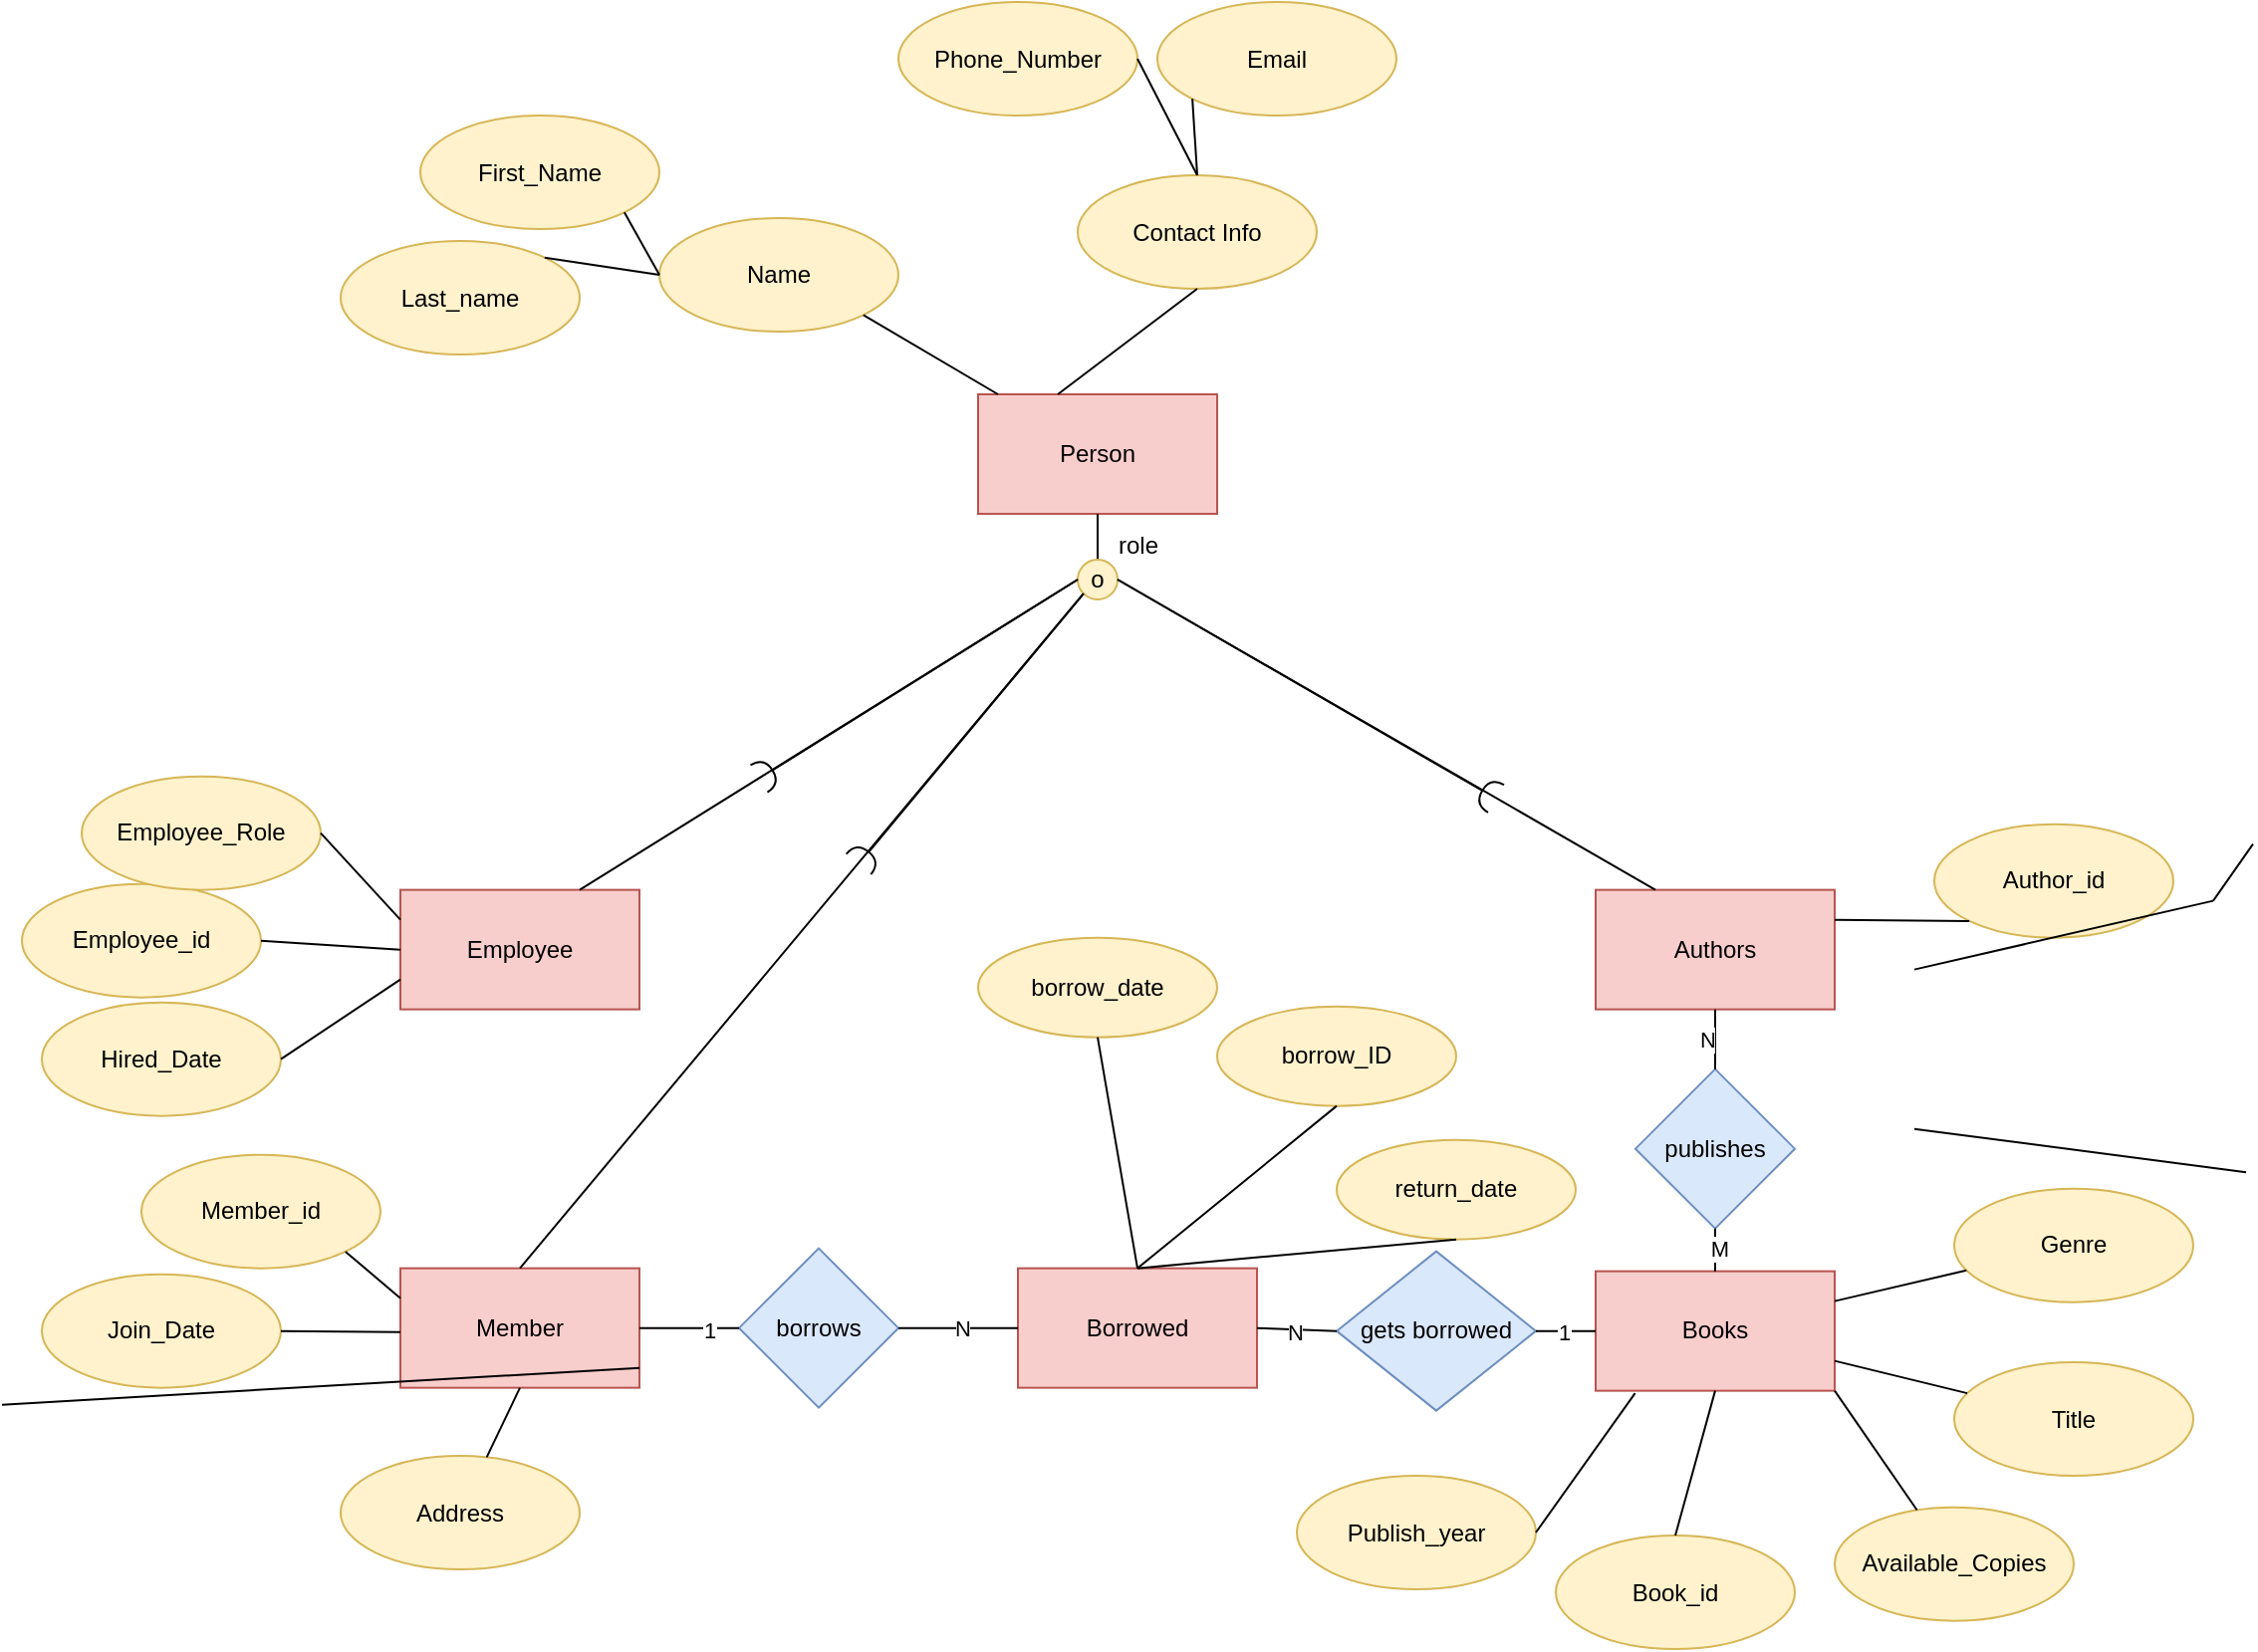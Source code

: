 <mxfile version="24.3.1" type="device">
  <diagram name="Page-1" id="1fcy4GSt3YCt3o32iw6c">
    <mxGraphModel dx="1134" dy="146" grid="1" gridSize="10" guides="1" tooltips="1" connect="1" arrows="1" fold="1" page="1" pageScale="1" pageWidth="850" pageHeight="1100" math="0" shadow="0">
      <root>
        <mxCell id="0" />
        <mxCell id="1" parent="0" />
        <mxCell id="-2vKSIIsbiajAvd41ciG-32" value="Person" style="rounded=0;whiteSpace=wrap;html=1;fillColor=#f8cecc;strokeColor=#b85450;" vertex="1" parent="1">
          <mxGeometry x="430" y="637" width="120" height="60" as="geometry" />
        </mxCell>
        <mxCell id="-2vKSIIsbiajAvd41ciG-36" value="" style="ellipse;whiteSpace=wrap;html=1;align=center;aspect=fixed;fillColor=none;strokeColor=none;resizable=0;perimeter=centerPerimeter;rotatable=0;allowArrows=0;points=[];outlineConnect=1;" vertex="1" parent="1">
          <mxGeometry x="500" y="627" width="10" height="10" as="geometry" />
        </mxCell>
        <mxCell id="-2vKSIIsbiajAvd41ciG-39" value="" style="ellipse;whiteSpace=wrap;html=1;align=center;aspect=fixed;fillColor=none;strokeColor=none;resizable=0;perimeter=centerPerimeter;rotatable=0;allowArrows=0;points=[];outlineConnect=1;" vertex="1" parent="1">
          <mxGeometry x="660" y="670" width="10" height="10" as="geometry" />
        </mxCell>
        <mxCell id="-2vKSIIsbiajAvd41ciG-47" value="" style="endArrow=none;html=1;rounded=0;entryX=0.5;entryY=1;entryDx=0;entryDy=0;" edge="1" parent="1" target="-2vKSIIsbiajAvd41ciG-32">
          <mxGeometry width="50" height="50" relative="1" as="geometry">
            <mxPoint x="490" y="720" as="sourcePoint" />
            <mxPoint x="510" y="830" as="targetPoint" />
          </mxGeometry>
        </mxCell>
        <mxCell id="-2vKSIIsbiajAvd41ciG-49" value="o" style="ellipse;whiteSpace=wrap;html=1;aspect=fixed;fillColor=#fff2cc;strokeColor=#d6b656;" vertex="1" parent="1">
          <mxGeometry x="480" y="720" width="20" height="20" as="geometry" />
        </mxCell>
        <mxCell id="-2vKSIIsbiajAvd41ciG-50" value="Authors" style="rounded=0;whiteSpace=wrap;html=1;fillColor=#f8cecc;strokeColor=#b85450;" vertex="1" parent="1">
          <mxGeometry x="740" y="885.82" width="120" height="60" as="geometry" />
        </mxCell>
        <mxCell id="-2vKSIIsbiajAvd41ciG-51" value="Employee" style="rounded=0;whiteSpace=wrap;html=1;fillColor=#f8cecc;strokeColor=#b85450;" vertex="1" parent="1">
          <mxGeometry x="140" y="885.82" width="120" height="60" as="geometry" />
        </mxCell>
        <mxCell id="-2vKSIIsbiajAvd41ciG-52" value="Member" style="rounded=0;whiteSpace=wrap;html=1;fillColor=#f8cecc;strokeColor=#b85450;" vertex="1" parent="1">
          <mxGeometry x="140" y="1075.82" width="120" height="60" as="geometry" />
        </mxCell>
        <mxCell id="-2vKSIIsbiajAvd41ciG-53" value="Borrowed" style="rounded=0;whiteSpace=wrap;html=1;fillColor=#f8cecc;strokeColor=#b85450;" vertex="1" parent="1">
          <mxGeometry x="450" y="1075.82" width="120" height="60" as="geometry" />
        </mxCell>
        <mxCell id="-2vKSIIsbiajAvd41ciG-54" value="Books" style="rounded=0;whiteSpace=wrap;html=1;fillColor=#f8cecc;strokeColor=#b85450;" vertex="1" parent="1">
          <mxGeometry x="740" y="1077.32" width="120" height="60" as="geometry" />
        </mxCell>
        <mxCell id="-2vKSIIsbiajAvd41ciG-55" value="publishes" style="rhombus;whiteSpace=wrap;html=1;fillColor=#dae8fc;strokeColor=#6c8ebf;" vertex="1" parent="1">
          <mxGeometry x="760" y="975.82" width="80" height="80" as="geometry" />
        </mxCell>
        <mxCell id="-2vKSIIsbiajAvd41ciG-56" value="" style="endArrow=none;html=1;rounded=0;exitX=0.5;exitY=0;exitDx=0;exitDy=0;entryX=0.5;entryY=1;entryDx=0;entryDy=0;" edge="1" parent="1" source="-2vKSIIsbiajAvd41ciG-55" target="-2vKSIIsbiajAvd41ciG-50">
          <mxGeometry width="50" height="50" relative="1" as="geometry">
            <mxPoint x="410" y="995.82" as="sourcePoint" />
            <mxPoint x="460" y="945.82" as="targetPoint" />
          </mxGeometry>
        </mxCell>
        <mxCell id="-2vKSIIsbiajAvd41ciG-57" value="N" style="edgeLabel;html=1;align=center;verticalAlign=middle;resizable=0;points=[];" connectable="0" vertex="1" parent="-2vKSIIsbiajAvd41ciG-56">
          <mxGeometry x="0.074" y="4" relative="1" as="geometry">
            <mxPoint y="1" as="offset" />
          </mxGeometry>
        </mxCell>
        <mxCell id="-2vKSIIsbiajAvd41ciG-58" value="borrow_ID" style="ellipse;whiteSpace=wrap;html=1;fillColor=#fff2cc;strokeColor=#d6b656;" vertex="1" parent="1">
          <mxGeometry x="550" y="944.32" width="120" height="50" as="geometry" />
        </mxCell>
        <mxCell id="-2vKSIIsbiajAvd41ciG-61" value="borrow_date" style="ellipse;whiteSpace=wrap;html=1;fillColor=#fff2cc;strokeColor=#d6b656;" vertex="1" parent="1">
          <mxGeometry x="430" y="909.82" width="120" height="50" as="geometry" />
        </mxCell>
        <mxCell id="-2vKSIIsbiajAvd41ciG-62" value="return_date" style="ellipse;whiteSpace=wrap;html=1;fillColor=#fff2cc;strokeColor=#d6b656;" vertex="1" parent="1">
          <mxGeometry x="610" y="1011.32" width="120" height="50" as="geometry" />
        </mxCell>
        <mxCell id="-2vKSIIsbiajAvd41ciG-63" value="" style="endArrow=none;html=1;rounded=0;exitX=0.5;exitY=0;exitDx=0;exitDy=0;entryX=0.5;entryY=1;entryDx=0;entryDy=0;" edge="1" parent="1" source="-2vKSIIsbiajAvd41ciG-53" target="-2vKSIIsbiajAvd41ciG-62">
          <mxGeometry width="50" height="50" relative="1" as="geometry">
            <mxPoint x="720" y="1184.32" as="sourcePoint" />
            <mxPoint x="770" y="1134.32" as="targetPoint" />
          </mxGeometry>
        </mxCell>
        <mxCell id="-2vKSIIsbiajAvd41ciG-64" value="" style="endArrow=none;html=1;rounded=0;exitX=0.5;exitY=0;exitDx=0;exitDy=0;entryX=0.5;entryY=1;entryDx=0;entryDy=0;" edge="1" parent="1" source="-2vKSIIsbiajAvd41ciG-53" target="-2vKSIIsbiajAvd41ciG-61">
          <mxGeometry width="50" height="50" relative="1" as="geometry">
            <mxPoint x="720" y="1184.32" as="sourcePoint" />
            <mxPoint x="770" y="1134.32" as="targetPoint" />
          </mxGeometry>
        </mxCell>
        <mxCell id="-2vKSIIsbiajAvd41ciG-67" value="" style="endArrow=none;html=1;rounded=0;exitX=0.5;exitY=1;exitDx=0;exitDy=0;entryX=0.5;entryY=0;entryDx=0;entryDy=0;" edge="1" parent="1" source="-2vKSIIsbiajAvd41ciG-58" target="-2vKSIIsbiajAvd41ciG-53">
          <mxGeometry width="50" height="50" relative="1" as="geometry">
            <mxPoint x="390" y="1134.32" as="sourcePoint" />
            <mxPoint x="440" y="1084.32" as="targetPoint" />
          </mxGeometry>
        </mxCell>
        <mxCell id="-2vKSIIsbiajAvd41ciG-69" value="Member_id" style="ellipse;whiteSpace=wrap;html=1;fillColor=#fff2cc;strokeColor=#d6b656;" vertex="1" parent="1">
          <mxGeometry x="10" y="1018.82" width="120" height="57" as="geometry" />
        </mxCell>
        <mxCell id="-2vKSIIsbiajAvd41ciG-70" value="Join_Date" style="ellipse;whiteSpace=wrap;html=1;fillColor=#fff2cc;strokeColor=#d6b656;" vertex="1" parent="1">
          <mxGeometry x="-40" y="1078.82" width="120" height="57" as="geometry" />
        </mxCell>
        <mxCell id="-2vKSIIsbiajAvd41ciG-71" value="Address" style="ellipse;whiteSpace=wrap;html=1;fillColor=#fff2cc;strokeColor=#d6b656;" vertex="1" parent="1">
          <mxGeometry x="110" y="1170" width="120" height="57" as="geometry" />
        </mxCell>
        <mxCell id="-2vKSIIsbiajAvd41ciG-72" style="edgeStyle=orthogonalEdgeStyle;rounded=0;orthogonalLoop=1;jettySize=auto;html=1;exitX=0.5;exitY=1;exitDx=0;exitDy=0;" edge="1" parent="1" source="-2vKSIIsbiajAvd41ciG-71" target="-2vKSIIsbiajAvd41ciG-71">
          <mxGeometry relative="1" as="geometry" />
        </mxCell>
        <mxCell id="-2vKSIIsbiajAvd41ciG-76" value="" style="endArrow=none;html=1;rounded=0;entryX=1;entryY=0.5;entryDx=0;entryDy=0;" edge="1" parent="1" target="-2vKSIIsbiajAvd41ciG-70">
          <mxGeometry relative="1" as="geometry">
            <mxPoint x="140" y="1107.82" as="sourcePoint" />
            <mxPoint x="260" y="1125.82" as="targetPoint" />
          </mxGeometry>
        </mxCell>
        <mxCell id="-2vKSIIsbiajAvd41ciG-77" value="" style="endArrow=none;html=1;rounded=0;entryX=0;entryY=0.25;entryDx=0;entryDy=0;exitX=1;exitY=1;exitDx=0;exitDy=0;" edge="1" parent="1" source="-2vKSIIsbiajAvd41ciG-69" target="-2vKSIIsbiajAvd41ciG-52">
          <mxGeometry relative="1" as="geometry">
            <mxPoint x="100" y="1125.82" as="sourcePoint" />
            <mxPoint x="260" y="1125.82" as="targetPoint" />
          </mxGeometry>
        </mxCell>
        <mxCell id="-2vKSIIsbiajAvd41ciG-79" value="" style="endArrow=none;html=1;rounded=0;exitX=0.5;exitY=1;exitDx=0;exitDy=0;" edge="1" parent="1" source="-2vKSIIsbiajAvd41ciG-52" target="-2vKSIIsbiajAvd41ciG-71">
          <mxGeometry relative="1" as="geometry">
            <mxPoint x="100" y="1125.82" as="sourcePoint" />
            <mxPoint x="260" y="1125.82" as="targetPoint" />
          </mxGeometry>
        </mxCell>
        <mxCell id="-2vKSIIsbiajAvd41ciG-80" value="" style="endArrow=none;html=1;rounded=0;exitX=1;exitY=0.5;exitDx=0;exitDy=0;entryX=0;entryY=0;entryDx=0;entryDy=0;" edge="1" parent="1" target="-2vKSIIsbiajAvd41ciG-68">
          <mxGeometry relative="1" as="geometry">
            <mxPoint x="-60.0" y="1144.32" as="sourcePoint" />
            <mxPoint x="260" y="1125.82" as="targetPoint" />
          </mxGeometry>
        </mxCell>
        <mxCell id="-2vKSIIsbiajAvd41ciG-82" value="Genre" style="ellipse;whiteSpace=wrap;html=1;fillColor=#fff2cc;strokeColor=#d6b656;" vertex="1" parent="1">
          <mxGeometry x="920" y="1035.82" width="120" height="57" as="geometry" />
        </mxCell>
        <mxCell id="-2vKSIIsbiajAvd41ciG-83" value="Title" style="ellipse;whiteSpace=wrap;html=1;fillColor=#fff2cc;strokeColor=#d6b656;" vertex="1" parent="1">
          <mxGeometry x="920" y="1123" width="120" height="57" as="geometry" />
        </mxCell>
        <mxCell id="-2vKSIIsbiajAvd41ciG-84" value="Available_Copies" style="ellipse;whiteSpace=wrap;html=1;fillColor=#fff2cc;strokeColor=#d6b656;align=center;" vertex="1" parent="1">
          <mxGeometry x="860" y="1195.82" width="120" height="57" as="geometry" />
        </mxCell>
        <mxCell id="-2vKSIIsbiajAvd41ciG-85" value="Book_id" style="ellipse;whiteSpace=wrap;html=1;fillColor=#fff2cc;strokeColor=#d6b656;" vertex="1" parent="1">
          <mxGeometry x="720" y="1210" width="120" height="57" as="geometry" />
        </mxCell>
        <mxCell id="-2vKSIIsbiajAvd41ciG-86" value="Publish_year" style="ellipse;whiteSpace=wrap;html=1;fillColor=#fff2cc;strokeColor=#d6b656;" vertex="1" parent="1">
          <mxGeometry x="590" y="1180" width="120" height="57" as="geometry" />
        </mxCell>
        <mxCell id="-2vKSIIsbiajAvd41ciG-87" value="" style="endArrow=none;html=1;rounded=0;exitX=1;exitY=0.5;exitDx=0;exitDy=0;entryX=0.165;entryY=1.021;entryDx=0;entryDy=0;entryPerimeter=0;" edge="1" parent="1" source="-2vKSIIsbiajAvd41ciG-86" target="-2vKSIIsbiajAvd41ciG-54">
          <mxGeometry relative="1" as="geometry">
            <mxPoint x="540" y="1125.82" as="sourcePoint" />
            <mxPoint x="700" y="1125.82" as="targetPoint" />
          </mxGeometry>
        </mxCell>
        <mxCell id="-2vKSIIsbiajAvd41ciG-88" value="" style="endArrow=none;html=1;rounded=0;entryX=0.5;entryY=0;entryDx=0;entryDy=0;exitX=0.5;exitY=1;exitDx=0;exitDy=0;" edge="1" parent="1" source="-2vKSIIsbiajAvd41ciG-54" target="-2vKSIIsbiajAvd41ciG-85">
          <mxGeometry relative="1" as="geometry">
            <mxPoint x="540" y="1125.82" as="sourcePoint" />
            <mxPoint x="700" y="1125.82" as="targetPoint" />
          </mxGeometry>
        </mxCell>
        <mxCell id="-2vKSIIsbiajAvd41ciG-89" value="" style="endArrow=none;html=1;rounded=0;exitX=1;exitY=1;exitDx=0;exitDy=0;" edge="1" parent="1" source="-2vKSIIsbiajAvd41ciG-54" target="-2vKSIIsbiajAvd41ciG-84">
          <mxGeometry relative="1" as="geometry">
            <mxPoint x="540" y="1125.82" as="sourcePoint" />
            <mxPoint x="700" y="1125.82" as="targetPoint" />
          </mxGeometry>
        </mxCell>
        <mxCell id="-2vKSIIsbiajAvd41ciG-90" value="" style="endArrow=none;html=1;rounded=0;exitX=1;exitY=0.75;exitDx=0;exitDy=0;" edge="1" parent="1" source="-2vKSIIsbiajAvd41ciG-54" target="-2vKSIIsbiajAvd41ciG-83">
          <mxGeometry relative="1" as="geometry">
            <mxPoint x="540" y="1125.82" as="sourcePoint" />
            <mxPoint x="700" y="1125.82" as="targetPoint" />
          </mxGeometry>
        </mxCell>
        <mxCell id="-2vKSIIsbiajAvd41ciG-91" value="" style="endArrow=none;html=1;rounded=0;exitX=1;exitY=0.25;exitDx=0;exitDy=0;" edge="1" parent="1" source="-2vKSIIsbiajAvd41ciG-54" target="-2vKSIIsbiajAvd41ciG-82">
          <mxGeometry relative="1" as="geometry">
            <mxPoint x="540" y="1125.82" as="sourcePoint" />
            <mxPoint x="700" y="1125.82" as="targetPoint" />
          </mxGeometry>
        </mxCell>
        <mxCell id="-2vKSIIsbiajAvd41ciG-94" value="Author_id" style="ellipse;whiteSpace=wrap;html=1;fillColor=#fff2cc;strokeColor=#d6b656;" vertex="1" parent="1">
          <mxGeometry x="910" y="852.82" width="120" height="57" as="geometry" />
        </mxCell>
        <mxCell id="-2vKSIIsbiajAvd41ciG-97" value="" style="endArrow=none;html=1;rounded=0;entryX=0;entryY=1;entryDx=0;entryDy=0;exitX=1;exitY=0.25;exitDx=0;exitDy=0;" edge="1" parent="1" source="-2vKSIIsbiajAvd41ciG-50" target="-2vKSIIsbiajAvd41ciG-94">
          <mxGeometry relative="1" as="geometry">
            <mxPoint x="540" y="955.82" as="sourcePoint" />
            <mxPoint x="700" y="955.82" as="targetPoint" />
          </mxGeometry>
        </mxCell>
        <mxCell id="-2vKSIIsbiajAvd41ciG-98" value="Employee_id" style="ellipse;whiteSpace=wrap;html=1;fillColor=#fff2cc;strokeColor=#d6b656;" vertex="1" parent="1">
          <mxGeometry x="-50" y="882.82" width="120" height="57" as="geometry" />
        </mxCell>
        <mxCell id="-2vKSIIsbiajAvd41ciG-99" value="Employee_Role" style="ellipse;whiteSpace=wrap;html=1;fillColor=#fff2cc;strokeColor=#d6b656;" vertex="1" parent="1">
          <mxGeometry x="-20" y="828.82" width="120" height="57" as="geometry" />
        </mxCell>
        <mxCell id="-2vKSIIsbiajAvd41ciG-100" value="" style="endArrow=none;html=1;rounded=0;entryX=0;entryY=0.25;entryDx=0;entryDy=0;exitX=1;exitY=0.5;exitDx=0;exitDy=0;" edge="1" parent="1" source="-2vKSIIsbiajAvd41ciG-99" target="-2vKSIIsbiajAvd41ciG-51">
          <mxGeometry relative="1" as="geometry">
            <mxPoint x="80" y="875.82" as="sourcePoint" />
            <mxPoint x="370" y="995.82" as="targetPoint" />
          </mxGeometry>
        </mxCell>
        <mxCell id="-2vKSIIsbiajAvd41ciG-101" value="" style="endArrow=none;html=1;rounded=0;exitX=1;exitY=0.5;exitDx=0;exitDy=0;entryX=0;entryY=0.5;entryDx=0;entryDy=0;" edge="1" parent="1" source="-2vKSIIsbiajAvd41ciG-98" target="-2vKSIIsbiajAvd41ciG-51">
          <mxGeometry relative="1" as="geometry">
            <mxPoint x="210" y="995.82" as="sourcePoint" />
            <mxPoint x="370" y="995.82" as="targetPoint" />
          </mxGeometry>
        </mxCell>
        <mxCell id="-2vKSIIsbiajAvd41ciG-104" value="" style="endArrow=none;html=1;rounded=0;exitX=1;exitY=0.5;exitDx=0;exitDy=0;entryX=0;entryY=1;entryDx=0;entryDy=0;" edge="1" parent="1" target="-2vKSIIsbiajAvd41ciG-102">
          <mxGeometry width="50" height="50" relative="1" as="geometry">
            <mxPoint x="1050.0" y="891.32" as="sourcePoint" />
            <mxPoint x="1070" y="862.82" as="targetPoint" />
          </mxGeometry>
        </mxCell>
        <mxCell id="-2vKSIIsbiajAvd41ciG-105" value="" style="endArrow=none;html=1;rounded=0;exitX=0;exitY=0;exitDx=0;exitDy=0;entryX=1;entryY=0.5;entryDx=0;entryDy=0;" edge="1" parent="1" source="-2vKSIIsbiajAvd41ciG-103">
          <mxGeometry width="50" height="50" relative="1" as="geometry">
            <mxPoint x="900" y="925.82" as="sourcePoint" />
            <mxPoint x="1050.0" y="891.32" as="targetPoint" />
          </mxGeometry>
        </mxCell>
        <mxCell id="-2vKSIIsbiajAvd41ciG-109" value="" style="endArrow=none;html=1;rounded=0;entryX=0;entryY=0;entryDx=0;entryDy=0;exitX=1;exitY=1;exitDx=0;exitDy=0;" edge="1" parent="1" source="-2vKSIIsbiajAvd41ciG-92">
          <mxGeometry width="50" height="50" relative="1" as="geometry">
            <mxPoint x="900" y="1005.82" as="sourcePoint" />
            <mxPoint x="1066.552" y="1027.665" as="targetPoint" />
          </mxGeometry>
        </mxCell>
        <mxCell id="-2vKSIIsbiajAvd41ciG-110" value="Name" style="ellipse;whiteSpace=wrap;html=1;fillColor=#fff2cc;strokeColor=#d6b656;" vertex="1" parent="1">
          <mxGeometry x="270" y="548.5" width="120" height="57" as="geometry" />
        </mxCell>
        <mxCell id="-2vKSIIsbiajAvd41ciG-111" value="" style="endArrow=none;html=1;rounded=0;entryX=1;entryY=1;entryDx=0;entryDy=0;exitX=0;exitY=0;exitDx=0;exitDy=0;" edge="1" parent="1" target="-2vKSIIsbiajAvd41ciG-110">
          <mxGeometry relative="1" as="geometry">
            <mxPoint x="440" y="637.0" as="sourcePoint" />
            <mxPoint x="-270" y="667" as="targetPoint" />
          </mxGeometry>
        </mxCell>
        <mxCell id="-2vKSIIsbiajAvd41ciG-112" value="First_Name" style="ellipse;whiteSpace=wrap;html=1;fillColor=#fff2cc;strokeColor=#d6b656;" vertex="1" parent="1">
          <mxGeometry x="150" y="497.0" width="120" height="57" as="geometry" />
        </mxCell>
        <mxCell id="-2vKSIIsbiajAvd41ciG-113" value="Last_name" style="ellipse;whiteSpace=wrap;html=1;fillColor=#fff2cc;strokeColor=#d6b656;" vertex="1" parent="1">
          <mxGeometry x="110" y="560" width="120" height="57" as="geometry" />
        </mxCell>
        <mxCell id="-2vKSIIsbiajAvd41ciG-114" value="" style="endArrow=none;html=1;rounded=0;entryX=1;entryY=1;entryDx=0;entryDy=0;exitX=0;exitY=0.5;exitDx=0;exitDy=0;" edge="1" parent="1" source="-2vKSIIsbiajAvd41ciG-110" target="-2vKSIIsbiajAvd41ciG-112">
          <mxGeometry width="50" height="50" relative="1" as="geometry">
            <mxPoint x="260" y="567" as="sourcePoint" />
            <mxPoint x="100" y="574" as="targetPoint" />
          </mxGeometry>
        </mxCell>
        <mxCell id="-2vKSIIsbiajAvd41ciG-115" value="" style="endArrow=none;html=1;rounded=0;exitX=1;exitY=0;exitDx=0;exitDy=0;entryX=0;entryY=0.5;entryDx=0;entryDy=0;" edge="1" parent="1" source="-2vKSIIsbiajAvd41ciG-113" target="-2vKSIIsbiajAvd41ciG-110">
          <mxGeometry width="50" height="50" relative="1" as="geometry">
            <mxPoint x="-70" y="637" as="sourcePoint" />
            <mxPoint x="260" y="577" as="targetPoint" />
          </mxGeometry>
        </mxCell>
        <mxCell id="-2vKSIIsbiajAvd41ciG-116" value="Contact Info" style="ellipse;whiteSpace=wrap;html=1;fillColor=#fff2cc;strokeColor=#d6b656;" vertex="1" parent="1">
          <mxGeometry x="480" y="527" width="120" height="57" as="geometry" />
        </mxCell>
        <mxCell id="-2vKSIIsbiajAvd41ciG-117" value="" style="endArrow=none;html=1;rounded=0;exitX=0.5;exitY=1;exitDx=0;exitDy=0;entryX=0.25;entryY=0;entryDx=0;entryDy=0;" edge="1" parent="1" source="-2vKSIIsbiajAvd41ciG-116">
          <mxGeometry relative="1" as="geometry">
            <mxPoint x="-110" y="417.0" as="sourcePoint" />
            <mxPoint x="470" y="637.0" as="targetPoint" />
          </mxGeometry>
        </mxCell>
        <mxCell id="-2vKSIIsbiajAvd41ciG-118" value="Phone_Number" style="ellipse;whiteSpace=wrap;html=1;fillColor=#fff2cc;strokeColor=#d6b656;" vertex="1" parent="1">
          <mxGeometry x="390" y="440.0" width="120" height="57" as="geometry" />
        </mxCell>
        <mxCell id="-2vKSIIsbiajAvd41ciG-119" value="Email" style="ellipse;whiteSpace=wrap;html=1;fillColor=#fff2cc;strokeColor=#d6b656;" vertex="1" parent="1">
          <mxGeometry x="520" y="440" width="120" height="57" as="geometry" />
        </mxCell>
        <mxCell id="-2vKSIIsbiajAvd41ciG-120" value="" style="endArrow=none;html=1;rounded=0;entryX=0.5;entryY=0;entryDx=0;entryDy=0;exitX=0;exitY=1;exitDx=0;exitDy=0;" edge="1" parent="1" source="-2vKSIIsbiajAvd41ciG-119" target="-2vKSIIsbiajAvd41ciG-116">
          <mxGeometry width="50" height="50" relative="1" as="geometry">
            <mxPoint x="250" y="467.0" as="sourcePoint" />
            <mxPoint x="300" y="417.0" as="targetPoint" />
          </mxGeometry>
        </mxCell>
        <mxCell id="-2vKSIIsbiajAvd41ciG-121" value="" style="endArrow=none;html=1;rounded=0;entryX=1;entryY=0.5;entryDx=0;entryDy=0;exitX=0.5;exitY=0;exitDx=0;exitDy=0;" edge="1" parent="1" source="-2vKSIIsbiajAvd41ciG-116" target="-2vKSIIsbiajAvd41ciG-118">
          <mxGeometry width="50" height="50" relative="1" as="geometry">
            <mxPoint x="250" y="467.0" as="sourcePoint" />
            <mxPoint x="300" y="417.0" as="targetPoint" />
          </mxGeometry>
        </mxCell>
        <mxCell id="-2vKSIIsbiajAvd41ciG-122" value="Hired_Date" style="ellipse;whiteSpace=wrap;html=1;fillColor=#fff2cc;strokeColor=#d6b656;" vertex="1" parent="1">
          <mxGeometry x="-40" y="942.32" width="120" height="57" as="geometry" />
        </mxCell>
        <mxCell id="-2vKSIIsbiajAvd41ciG-123" value="" style="endArrow=none;html=1;rounded=0;entryX=0;entryY=0.75;entryDx=0;entryDy=0;exitX=1;exitY=0.5;exitDx=0;exitDy=0;" edge="1" parent="1" source="-2vKSIIsbiajAvd41ciG-122" target="-2vKSIIsbiajAvd41ciG-51">
          <mxGeometry width="50" height="50" relative="1" as="geometry">
            <mxPoint y="905.82" as="sourcePoint" />
            <mxPoint x="50" y="855.82" as="targetPoint" />
          </mxGeometry>
        </mxCell>
        <mxCell id="-2vKSIIsbiajAvd41ciG-129" value="" style="endArrow=none;html=1;rounded=0;exitX=0.5;exitY=0;exitDx=0;exitDy=0;entryX=0.5;entryY=1;entryDx=0;entryDy=0;" edge="1" parent="1" source="-2vKSIIsbiajAvd41ciG-54" target="-2vKSIIsbiajAvd41ciG-55">
          <mxGeometry relative="1" as="geometry">
            <mxPoint x="660" y="1055.82" as="sourcePoint" />
            <mxPoint x="800" y="1055.82" as="targetPoint" />
          </mxGeometry>
        </mxCell>
        <mxCell id="-2vKSIIsbiajAvd41ciG-130" value="M" style="edgeLabel;html=1;align=center;verticalAlign=middle;resizable=0;points=[];" vertex="1" connectable="0" parent="-2vKSIIsbiajAvd41ciG-129">
          <mxGeometry x="0.05" y="-1" relative="1" as="geometry">
            <mxPoint x="1" as="offset" />
          </mxGeometry>
        </mxCell>
        <mxCell id="-2vKSIIsbiajAvd41ciG-131" value="gets borrowed" style="rhombus;whiteSpace=wrap;html=1;fillColor=#dae8fc;strokeColor=#6c8ebf;" vertex="1" parent="1">
          <mxGeometry x="610" y="1067.32" width="100" height="80" as="geometry" />
        </mxCell>
        <mxCell id="-2vKSIIsbiajAvd41ciG-132" value="borrows" style="rhombus;whiteSpace=wrap;html=1;fillColor=#dae8fc;strokeColor=#6c8ebf;" vertex="1" parent="1">
          <mxGeometry x="310" y="1065.82" width="80" height="80" as="geometry" />
        </mxCell>
        <mxCell id="-2vKSIIsbiajAvd41ciG-133" value="" style="endArrow=none;html=1;rounded=0;exitX=1;exitY=0.5;exitDx=0;exitDy=0;entryX=0;entryY=0.5;entryDx=0;entryDy=0;" edge="1" parent="1" source="-2vKSIIsbiajAvd41ciG-132" target="-2vKSIIsbiajAvd41ciG-53">
          <mxGeometry relative="1" as="geometry">
            <mxPoint x="500" y="1005.82" as="sourcePoint" />
            <mxPoint x="660" y="1005.82" as="targetPoint" />
          </mxGeometry>
        </mxCell>
        <mxCell id="-2vKSIIsbiajAvd41ciG-134" value="N" style="edgeLabel;html=1;align=center;verticalAlign=middle;resizable=0;points=[];" vertex="1" connectable="0" parent="-2vKSIIsbiajAvd41ciG-133">
          <mxGeometry x="0.052" relative="1" as="geometry">
            <mxPoint as="offset" />
          </mxGeometry>
        </mxCell>
        <mxCell id="-2vKSIIsbiajAvd41ciG-135" value="" style="endArrow=none;html=1;rounded=0;exitX=1;exitY=0.5;exitDx=0;exitDy=0;entryX=0;entryY=0.5;entryDx=0;entryDy=0;" edge="1" parent="1" source="-2vKSIIsbiajAvd41ciG-52" target="-2vKSIIsbiajAvd41ciG-132">
          <mxGeometry relative="1" as="geometry">
            <mxPoint x="500" y="1005.82" as="sourcePoint" />
            <mxPoint x="660" y="1005.82" as="targetPoint" />
          </mxGeometry>
        </mxCell>
        <mxCell id="-2vKSIIsbiajAvd41ciG-136" value="1" style="edgeLabel;html=1;align=center;verticalAlign=middle;resizable=0;points=[];" vertex="1" connectable="0" parent="-2vKSIIsbiajAvd41ciG-135">
          <mxGeometry x="0.391" y="-1" relative="1" as="geometry">
            <mxPoint as="offset" />
          </mxGeometry>
        </mxCell>
        <mxCell id="-2vKSIIsbiajAvd41ciG-137" value="" style="endArrow=none;html=1;rounded=0;entryX=0;entryY=0.5;entryDx=0;entryDy=0;exitX=1;exitY=0.5;exitDx=0;exitDy=0;" edge="1" parent="1" source="-2vKSIIsbiajAvd41ciG-53" target="-2vKSIIsbiajAvd41ciG-131">
          <mxGeometry relative="1" as="geometry">
            <mxPoint x="500" y="1115.82" as="sourcePoint" />
            <mxPoint x="660" y="1115.82" as="targetPoint" />
          </mxGeometry>
        </mxCell>
        <mxCell id="-2vKSIIsbiajAvd41ciG-138" value="N" style="edgeLabel;html=1;align=center;verticalAlign=middle;resizable=0;points=[];" vertex="1" connectable="0" parent="-2vKSIIsbiajAvd41ciG-137">
          <mxGeometry x="-0.058" y="-1" relative="1" as="geometry">
            <mxPoint as="offset" />
          </mxGeometry>
        </mxCell>
        <mxCell id="-2vKSIIsbiajAvd41ciG-139" value="" style="endArrow=none;html=1;rounded=0;entryX=0;entryY=0.5;entryDx=0;entryDy=0;exitX=1;exitY=0.5;exitDx=0;exitDy=0;" edge="1" parent="1" source="-2vKSIIsbiajAvd41ciG-131" target="-2vKSIIsbiajAvd41ciG-54">
          <mxGeometry relative="1" as="geometry">
            <mxPoint x="500" y="1115.82" as="sourcePoint" />
            <mxPoint x="660" y="1115.82" as="targetPoint" />
          </mxGeometry>
        </mxCell>
        <mxCell id="-2vKSIIsbiajAvd41ciG-140" value="1" style="edgeLabel;html=1;align=center;verticalAlign=middle;resizable=0;points=[];" vertex="1" connectable="0" parent="-2vKSIIsbiajAvd41ciG-139">
          <mxGeometry x="-0.115" relative="1" as="geometry">
            <mxPoint as="offset" />
          </mxGeometry>
        </mxCell>
        <mxCell id="-2vKSIIsbiajAvd41ciG-141" value="" style="endArrow=none;html=1;rounded=0;entryX=0;entryY=0.5;entryDx=0;entryDy=0;exitX=0.75;exitY=0;exitDx=0;exitDy=0;" edge="1" parent="1" source="-2vKSIIsbiajAvd41ciG-51" target="-2vKSIIsbiajAvd41ciG-49">
          <mxGeometry width="50" height="50" relative="1" as="geometry">
            <mxPoint x="620" y="920" as="sourcePoint" />
            <mxPoint x="670" y="870" as="targetPoint" />
          </mxGeometry>
        </mxCell>
        <mxCell id="-2vKSIIsbiajAvd41ciG-142" value="" style="endArrow=none;html=1;rounded=0;entryX=0;entryY=1;entryDx=0;entryDy=0;exitX=0.5;exitY=0;exitDx=0;exitDy=0;" edge="1" parent="1" source="-2vKSIIsbiajAvd41ciG-52" target="-2vKSIIsbiajAvd41ciG-49">
          <mxGeometry width="50" height="50" relative="1" as="geometry">
            <mxPoint x="620" y="920" as="sourcePoint" />
            <mxPoint x="670" y="870" as="targetPoint" />
          </mxGeometry>
        </mxCell>
        <mxCell id="-2vKSIIsbiajAvd41ciG-143" value="" style="endArrow=none;html=1;rounded=0;entryX=1;entryY=0.5;entryDx=0;entryDy=0;exitX=0.25;exitY=0;exitDx=0;exitDy=0;" edge="1" parent="1" source="-2vKSIIsbiajAvd41ciG-50" target="-2vKSIIsbiajAvd41ciG-49">
          <mxGeometry width="50" height="50" relative="1" as="geometry">
            <mxPoint x="620" y="920" as="sourcePoint" />
            <mxPoint x="670" y="870" as="targetPoint" />
          </mxGeometry>
        </mxCell>
        <mxCell id="-2vKSIIsbiajAvd41ciG-145" value="" style="ellipse;whiteSpace=wrap;html=1;align=center;aspect=fixed;fillColor=none;strokeColor=none;resizable=0;perimeter=centerPerimeter;rotatable=0;allowArrows=0;points=[];outlineConnect=1;" vertex="1" parent="1">
          <mxGeometry x="620" y="800" width="10" height="10" as="geometry" />
        </mxCell>
        <mxCell id="-2vKSIIsbiajAvd41ciG-147" value="" style="ellipse;whiteSpace=wrap;html=1;align=center;aspect=fixed;fillColor=none;strokeColor=none;resizable=0;perimeter=centerPerimeter;rotatable=0;allowArrows=0;points=[];outlineConnect=1;" vertex="1" parent="1">
          <mxGeometry x="620" y="800" width="10" height="10" as="geometry" />
        </mxCell>
        <mxCell id="-2vKSIIsbiajAvd41ciG-149" value="" style="ellipse;whiteSpace=wrap;html=1;align=center;aspect=fixed;fillColor=none;strokeColor=none;resizable=0;perimeter=centerPerimeter;rotatable=0;allowArrows=0;points=[];outlineConnect=1;" vertex="1" parent="1">
          <mxGeometry x="620" y="800" width="10" height="10" as="geometry" />
        </mxCell>
        <mxCell id="-2vKSIIsbiajAvd41ciG-150" value="" style="rounded=0;orthogonalLoop=1;jettySize=auto;html=1;endArrow=halfCircle;endFill=0;endSize=6;strokeWidth=1;sketch=0;fontSize=12;curved=1;exitX=0;exitY=1;exitDx=0;exitDy=0;" edge="1" parent="1" source="-2vKSIIsbiajAvd41ciG-49">
          <mxGeometry relative="1" as="geometry">
            <mxPoint x="482.929" y="740.001" as="sourcePoint" />
            <mxPoint x="370" y="872.93" as="targetPoint" />
          </mxGeometry>
        </mxCell>
        <mxCell id="-2vKSIIsbiajAvd41ciG-151" value="" style="ellipse;whiteSpace=wrap;html=1;align=center;aspect=fixed;fillColor=none;strokeColor=none;resizable=0;perimeter=centerPerimeter;rotatable=0;allowArrows=0;points=[];outlineConnect=1;" vertex="1" parent="1">
          <mxGeometry x="550" y="960" width="10" height="10" as="geometry" />
        </mxCell>
        <mxCell id="-2vKSIIsbiajAvd41ciG-152" value="" style="rounded=0;orthogonalLoop=1;jettySize=auto;html=1;endArrow=halfCircle;endFill=0;endSize=6;strokeWidth=1;sketch=0;fontSize=12;curved=1;exitX=1;exitY=0.5;exitDx=0;exitDy=0;" edge="1" parent="1" source="-2vKSIIsbiajAvd41ciG-49">
          <mxGeometry relative="1" as="geometry">
            <mxPoint x="575" y="965" as="sourcePoint" />
            <mxPoint x="690" y="840" as="targetPoint" />
          </mxGeometry>
        </mxCell>
        <mxCell id="-2vKSIIsbiajAvd41ciG-153" value="" style="ellipse;whiteSpace=wrap;html=1;align=center;aspect=fixed;fillColor=none;strokeColor=none;resizable=0;perimeter=centerPerimeter;rotatable=0;allowArrows=0;points=[];outlineConnect=1;" vertex="1" parent="1">
          <mxGeometry x="550" y="960" width="10" height="10" as="geometry" />
        </mxCell>
        <mxCell id="-2vKSIIsbiajAvd41ciG-154" value="" style="rounded=0;orthogonalLoop=1;jettySize=auto;html=1;endArrow=halfCircle;endFill=0;endSize=6;strokeWidth=1;sketch=0;fontSize=12;curved=1;exitX=0;exitY=0.5;exitDx=0;exitDy=0;" edge="1" parent="1" source="-2vKSIIsbiajAvd41ciG-49">
          <mxGeometry relative="1" as="geometry">
            <mxPoint x="575" y="965" as="sourcePoint" />
            <mxPoint x="320" y="830" as="targetPoint" />
          </mxGeometry>
        </mxCell>
        <mxCell id="-2vKSIIsbiajAvd41ciG-155" value="" style="ellipse;whiteSpace=wrap;html=1;align=center;aspect=fixed;fillColor=none;strokeColor=none;resizable=0;perimeter=centerPerimeter;rotatable=0;allowArrows=0;points=[];outlineConnect=1;" vertex="1" parent="1">
          <mxGeometry x="550" y="960" width="10" height="10" as="geometry" />
        </mxCell>
        <mxCell id="-2vKSIIsbiajAvd41ciG-156" value="role" style="text;html=1;align=center;verticalAlign=middle;resizable=0;points=[];autosize=1;strokeColor=none;fillColor=none;" vertex="1" parent="1">
          <mxGeometry x="490" y="698" width="40" height="30" as="geometry" />
        </mxCell>
      </root>
    </mxGraphModel>
  </diagram>
</mxfile>
